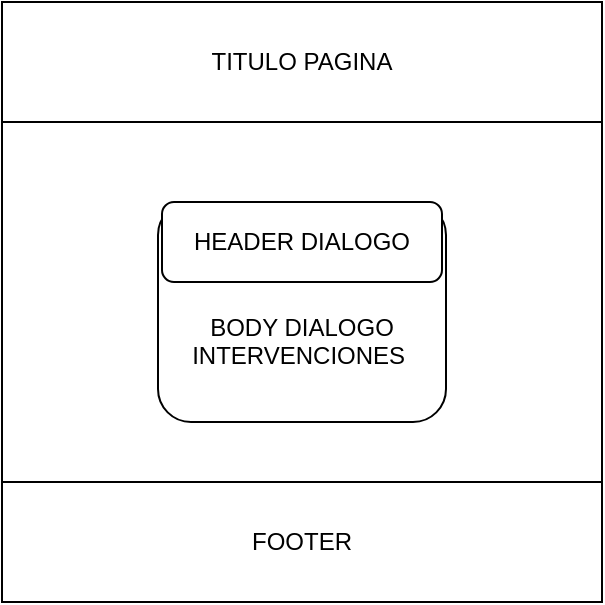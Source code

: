 <mxfile version="22.1.8" type="device">
  <diagram name="Página-1" id="nFski9OW_rrOOVrqKtm8">
    <mxGraphModel dx="1042" dy="617" grid="1" gridSize="10" guides="1" tooltips="1" connect="1" arrows="1" fold="1" page="1" pageScale="1" pageWidth="827" pageHeight="1169" math="0" shadow="0">
      <root>
        <mxCell id="0" />
        <mxCell id="1" parent="0" />
        <mxCell id="g64t9-HRtT9vprYxO4G2-1" value="" style="whiteSpace=wrap;html=1;aspect=fixed;" vertex="1" parent="1">
          <mxGeometry x="260" y="110" width="300" height="300" as="geometry" />
        </mxCell>
        <mxCell id="g64t9-HRtT9vprYxO4G2-3" value="TITULO PAGINA" style="rounded=0;whiteSpace=wrap;html=1;" vertex="1" parent="1">
          <mxGeometry x="260" y="110" width="300" height="60" as="geometry" />
        </mxCell>
        <mxCell id="g64t9-HRtT9vprYxO4G2-4" value="FOOTER" style="rounded=0;whiteSpace=wrap;html=1;" vertex="1" parent="1">
          <mxGeometry x="260" y="350" width="300" height="60" as="geometry" />
        </mxCell>
        <mxCell id="g64t9-HRtT9vprYxO4G2-5" value="&lt;br&gt;&lt;br&gt;BODY DIALOGO&lt;br&gt;INTERVENCIONES&amp;nbsp;" style="rounded=1;whiteSpace=wrap;html=1;" vertex="1" parent="1">
          <mxGeometry x="338" y="210" width="144" height="110" as="geometry" />
        </mxCell>
        <mxCell id="g64t9-HRtT9vprYxO4G2-6" value="HEADER DIALOGO" style="rounded=1;whiteSpace=wrap;html=1;" vertex="1" parent="1">
          <mxGeometry x="340" y="210" width="140" height="40" as="geometry" />
        </mxCell>
      </root>
    </mxGraphModel>
  </diagram>
</mxfile>
